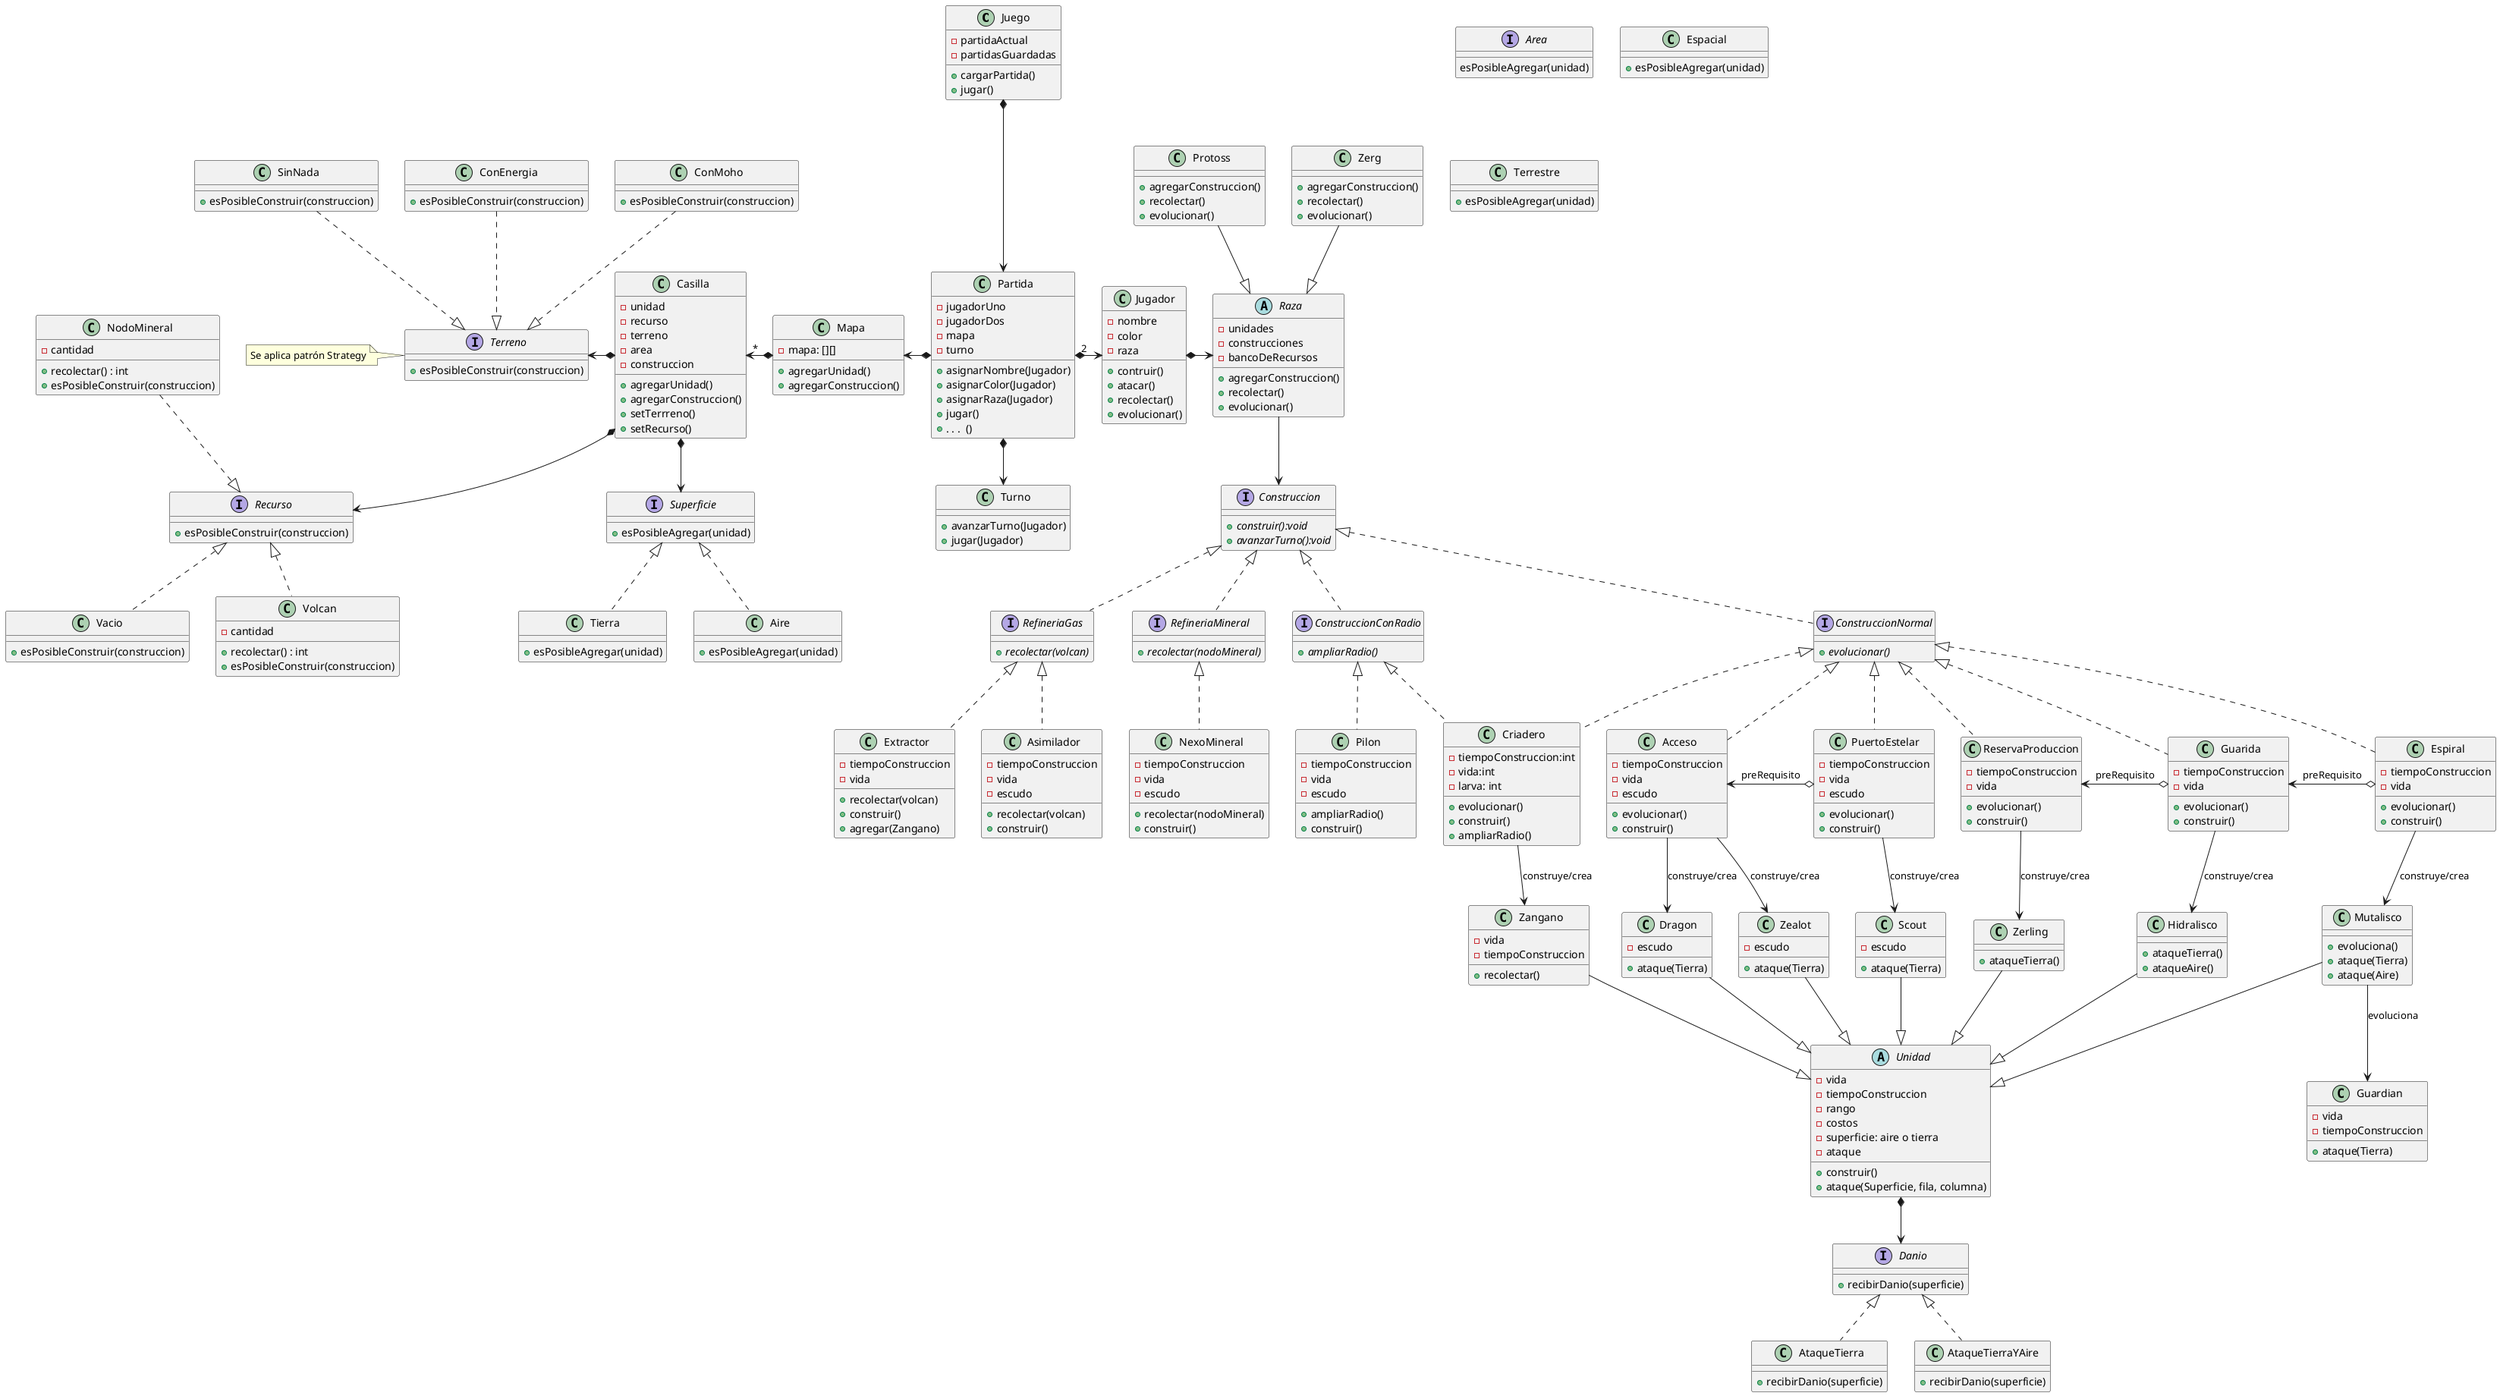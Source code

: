 @startuml
'https://plantuml.com/class-diagram

class Juego {
    - partidaActual
    - partidasGuardadas

    + cargarPartida()
    + jugar()
}

class Partida {
    - jugadorUno
    - jugadorDos
    - mapa
    - turno

    + asignarNombre(Jugador)
    + asignarColor(Jugador)
    + asignarRaza(Jugador)
    + jugar()
    + . . .  ()
}

class Jugador {
    - nombre
    - color
    - raza


    + contruir()
    + atacar()
    + recolectar()
    + evolucionar()
}

abstract class Raza {
    - unidades
    - construcciones
    - bancoDeRecursos

    + agregarConstruccion()
    + recolectar()
    + evolucionar()
}

class Zerg {
    + agregarConstruccion()
    + recolectar()
    + evolucionar()
}

class Protoss {
    + agregarConstruccion()
    + recolectar()
    + evolucionar()
}

abstract class Unidad {
    - vida
    - tiempoConstruccion
    - rango
    - costos
    - superficie: aire o tierra
    - ataque
    + construir()
    + ataque(Superficie, fila, columna)
}

class Zangano {
    - vida
    - tiempoConstruccion
    + recolectar()
}

class Zerling {
    + ataqueTierra()
}

class Hidralisco {

    +ataqueTierra()
    +ataqueAire()
}

class Mutalisco {
    +evoluciona()
    +ataque(Tierra)
    +ataque(Aire)
}

class Guardian {
    -vida
    -tiempoConstruccion

    +ataque(Tierra)
}

class Zealot {
    - escudo

    +ataque(Tierra)
}

class Dragon {
    - escudo

    +ataque(Tierra)
}

class Scout {
    - escudo

   +ataque(Tierra)

}

interface Construccion {
    +{abstract}construir():void
    +{abstract}avanzarTurno():void

}

interface RefineriaGas {
    + {abstract}recolectar(volcan)
}

interface RefineriaMineral {
    + {abstract}recolectar(nodoMineral)
}


interface ConstruccionConRadio {
    +{abstract}ampliarRadio()
}

interface ConstruccionNormal {

    +{abstract}evolucionar()
    }

class Extractor {
    - tiempoConstruccion
    - vida
    +recolectar(volcan)
    +construir()
    +agregar(Zangano)
}

class Asimilador {
    - tiempoConstruccion
    - vida
    +recolectar(volcan)
    +construir()
    - escudo
}

class NexoMineral {
    - tiempoConstruccion
    - vida
    +recolectar(nodoMineral)
    +construir()
    - escudo
}

class Criadero {
    - tiempoConstruccion:int
    - vida:int
    - larva: int
     +evolucionar()
     +construir()
     +ampliarRadio()
}

class Pilon {
    - tiempoConstruccion
    - vida
    +ampliarRadio()
    +construir()
    - escudo
}

class Espiral {
    - tiempoConstruccion
    - vida
    +evolucionar()
    +construir()

}

class ReservaProduccion {
    - tiempoConstruccion
    - vida
     +evolucionar()
     +construir()
}

class Guarida {
    - tiempoConstruccion
    - vida
    +evolucionar()
    +construir()

}

class PuertoEstelar {
    - tiempoConstruccion
    - vida
    +evolucionar()
    +construir()
    - escudo

}

class Acceso {
    - tiempoConstruccion
    - vida
     +evolucionar()
     +construir()
    - escudo
}

class Mapa {
    - mapa: [][]

    + agregarUnidad()
    + agregarConstruccion()
}

class Casilla {
    - unidad
    - recurso
    - terreno
    - area
    - construccion

    + agregarUnidad()
    + agregarConstruccion()
    + setTerrreno()
    + setRecurso()
}

class Vacio {
    + esPosibleConstruir(construccion)
}

interface Terreno {
    + esPosibleConstruir(construccion)
}

interface Terreno
note left: Se aplica patrón Strategy

class ConMoho {
    + esPosibleConstruir(construccion)
}

class ConEnergia {
    + esPosibleConstruir(construccion)
}

class SinNada {
    + esPosibleConstruir(construccion)
}

class Volcan {
    - cantidad
    + recolectar() : int
    + esPosibleConstruir(construccion)
}

class NodoMineral {
    - cantidad
    + recolectar() : int
    + esPosibleConstruir(construccion)
}

class Turno {

   +avanzarTurno(Jugador)
   +jugar(Jugador)

   }

interface Recurso {
    + esPosibleConstruir(construccion)
}

interface Area {
    esPosibleAgregar(unidad)
}

class Espacial {
    +esPosibleAgregar(unidad)
}

class Terrestre {
    +esPosibleAgregar(unidad)
}



Juego *---> Partida
Partida "2" *-> Jugador
Mapa <-* Partida
Partida *--> Turno

Jugador *-> Raza
Raza <|-up- Zerg
Raza <|-up- Protoss


Raza-->Construccion


Construccion <|.. RefineriaGas
Construccion <|.. RefineriaMineral
Construccion <|.. ConstruccionConRadio
Construccion <|.. ConstruccionNormal


RefineriaGas <|.. Extractor
RefineriaGas <|.. Asimilador
RefineriaMineral <|.. NexoMineral


ConstruccionConRadio <|.. Criadero
ConstruccionConRadio <|.. Pilon


ConstruccionNormal <|.. Criadero
ConstruccionNormal <|.. Espiral
ConstruccionNormal <|.. ReservaProduccion
ConstruccionNormal <|.. Guarida
ConstruccionNormal <|.. PuertoEstelar
ConstruccionNormal <|.. Acceso


Casilla "*" <-* Mapa
Terreno <-* Casilla

Casilla *--> Recurso
Recurso <|.. Volcan
Recurso <|.up. NodoMineral
Recurso <|.. Vacio

Terreno <|.up. ConMoho
Terreno <|.up. ConEnergia
Terreno <|.up. SinNada


Criadero --> Zangano: construye/crea
ReservaProduccion --> Zerling: construye/crea
Guarida --> Hidralisco: construye/crea


Espiral --> Mutalisco: construye/crea
Mutalisco --> Guardian: evoluciona
Acceso --> Zealot: construye/crea
Acceso --> Dragon: construye/crea
PuertoEstelar --> Scout: construye/crea

Espiral o-left-> Guarida: preRequisito
Guarida o-left-> ReservaProduccion: preRequisito
PuertoEstelar o-left-> Acceso: preRequisito

Zangano --|> Unidad
Zerling --|> Unidad
Hidralisco --|> Unidad
Mutalisco --|> Unidad
Zealot --|> Unidad
Dragon --|> Unidad
Scout --|> Unidad


interface Danio {
    +recibirDanio(superficie)
}
interface Superficie{
 +esPosibleAgregar(unidad)
}
class Tierra{
+esPosibleAgregar(unidad)
}
class Aire{
+esPosibleAgregar(unidad)
}

class AtaqueTierra {
    +recibirDanio(superficie)
}

class AtaqueTierraYAire {
    +recibirDanio(superficie)
}

Unidad *--> Danio

Danio <|.. AtaqueTierra
Danio <|.. AtaqueTierraYAire




Casilla *--> Superficie
Superficie <|.. Tierra
Superficie <|.. Aire



@enduml